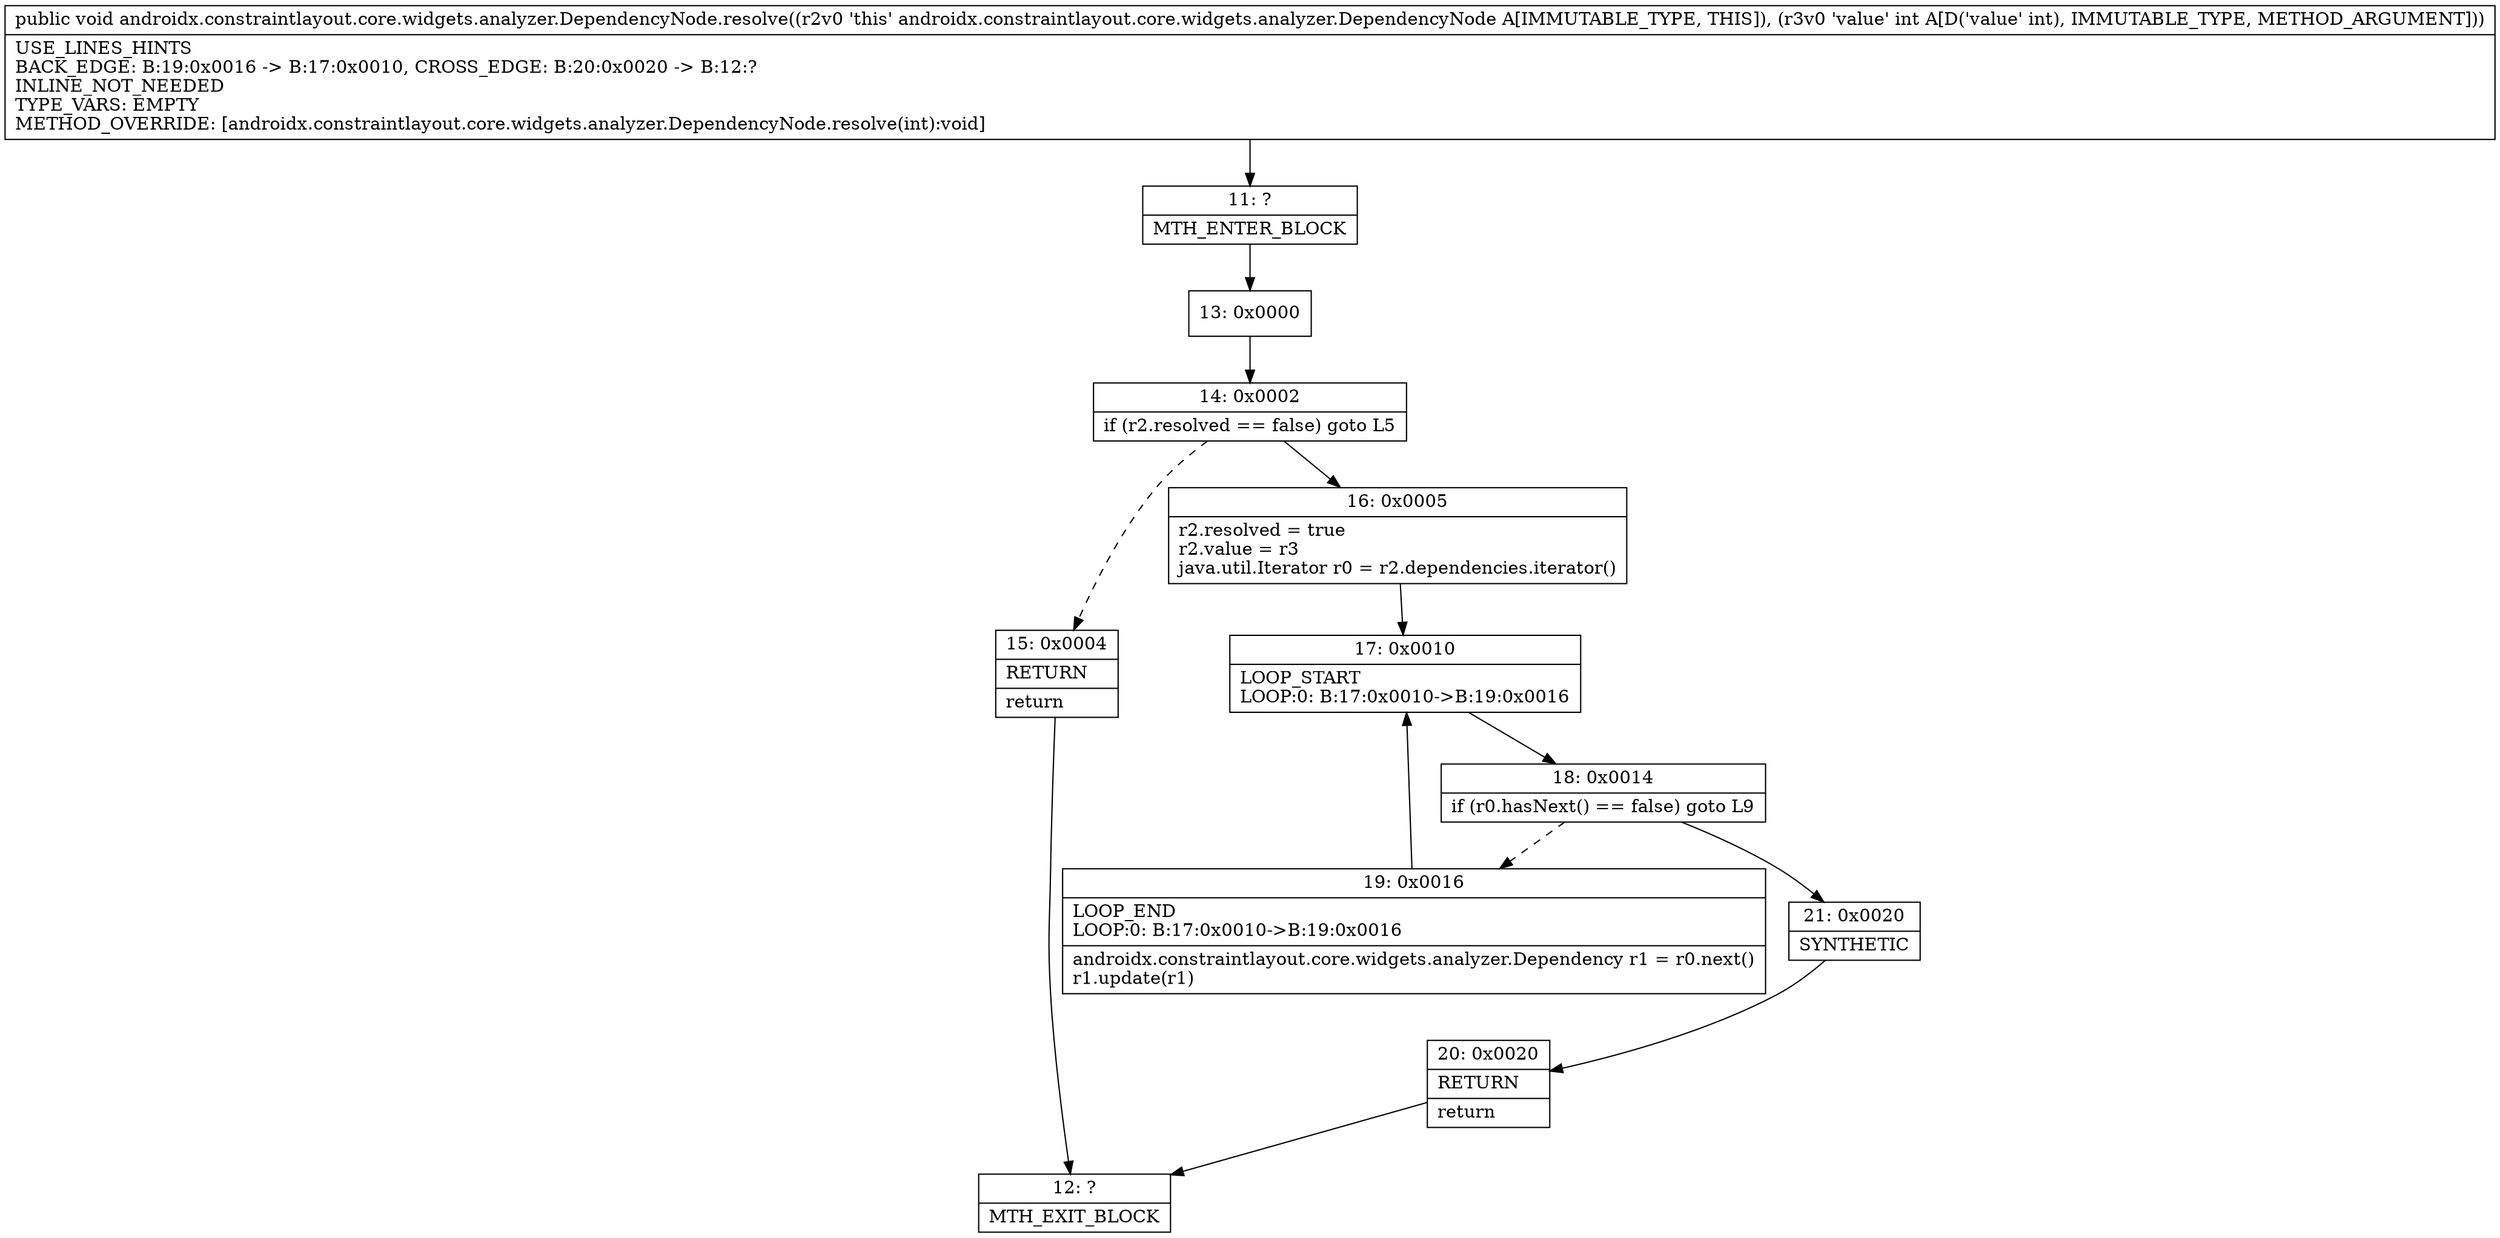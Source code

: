 digraph "CFG forandroidx.constraintlayout.core.widgets.analyzer.DependencyNode.resolve(I)V" {
Node_11 [shape=record,label="{11\:\ ?|MTH_ENTER_BLOCK\l}"];
Node_13 [shape=record,label="{13\:\ 0x0000}"];
Node_14 [shape=record,label="{14\:\ 0x0002|if (r2.resolved == false) goto L5\l}"];
Node_15 [shape=record,label="{15\:\ 0x0004|RETURN\l|return\l}"];
Node_12 [shape=record,label="{12\:\ ?|MTH_EXIT_BLOCK\l}"];
Node_16 [shape=record,label="{16\:\ 0x0005|r2.resolved = true\lr2.value = r3\ljava.util.Iterator r0 = r2.dependencies.iterator()\l}"];
Node_17 [shape=record,label="{17\:\ 0x0010|LOOP_START\lLOOP:0: B:17:0x0010\-\>B:19:0x0016\l}"];
Node_18 [shape=record,label="{18\:\ 0x0014|if (r0.hasNext() == false) goto L9\l}"];
Node_19 [shape=record,label="{19\:\ 0x0016|LOOP_END\lLOOP:0: B:17:0x0010\-\>B:19:0x0016\l|androidx.constraintlayout.core.widgets.analyzer.Dependency r1 = r0.next()\lr1.update(r1)\l}"];
Node_21 [shape=record,label="{21\:\ 0x0020|SYNTHETIC\l}"];
Node_20 [shape=record,label="{20\:\ 0x0020|RETURN\l|return\l}"];
MethodNode[shape=record,label="{public void androidx.constraintlayout.core.widgets.analyzer.DependencyNode.resolve((r2v0 'this' androidx.constraintlayout.core.widgets.analyzer.DependencyNode A[IMMUTABLE_TYPE, THIS]), (r3v0 'value' int A[D('value' int), IMMUTABLE_TYPE, METHOD_ARGUMENT]))  | USE_LINES_HINTS\lBACK_EDGE: B:19:0x0016 \-\> B:17:0x0010, CROSS_EDGE: B:20:0x0020 \-\> B:12:?\lINLINE_NOT_NEEDED\lTYPE_VARS: EMPTY\lMETHOD_OVERRIDE: [androidx.constraintlayout.core.widgets.analyzer.DependencyNode.resolve(int):void]\l}"];
MethodNode -> Node_11;Node_11 -> Node_13;
Node_13 -> Node_14;
Node_14 -> Node_15[style=dashed];
Node_14 -> Node_16;
Node_15 -> Node_12;
Node_16 -> Node_17;
Node_17 -> Node_18;
Node_18 -> Node_19[style=dashed];
Node_18 -> Node_21;
Node_19 -> Node_17;
Node_21 -> Node_20;
Node_20 -> Node_12;
}

